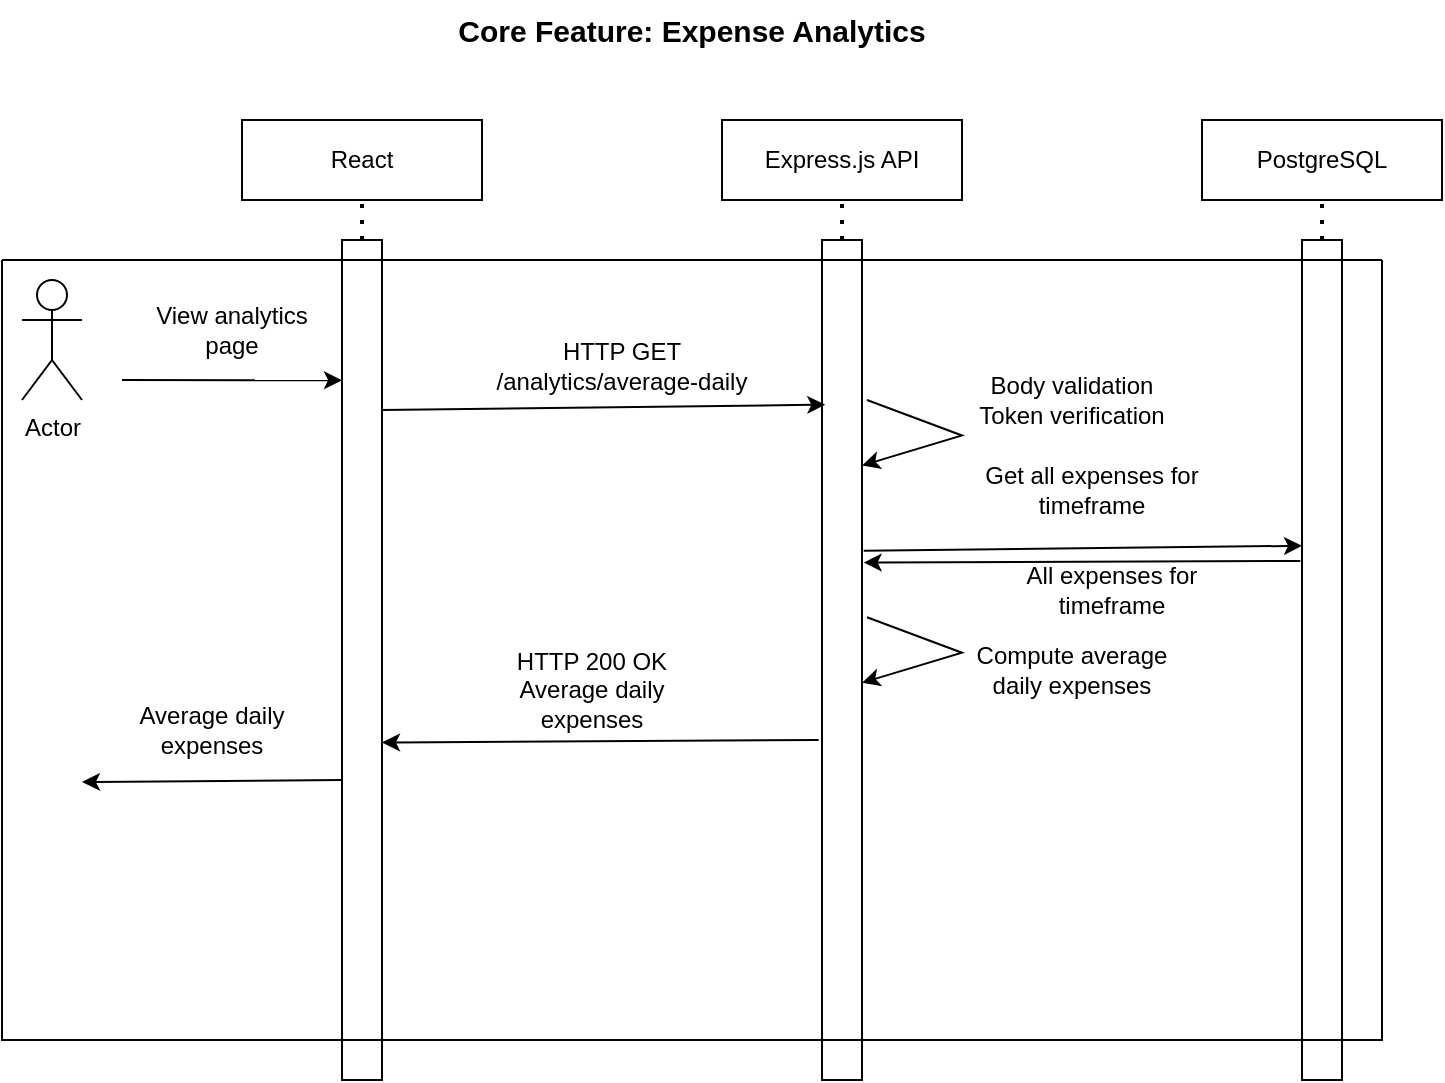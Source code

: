 <mxfile version="22.0.4" type="device">
  <diagram name="Page-1" id="OgnFMMcvPiokGAOucQf8">
    <mxGraphModel dx="1595" dy="632" grid="1" gridSize="10" guides="1" tooltips="1" connect="1" arrows="1" fold="1" page="0" pageScale="1" pageWidth="850" pageHeight="1100" math="0" shadow="0">
      <root>
        <mxCell id="0" />
        <mxCell id="1" parent="0" />
        <mxCell id="-f1xo0hFnVpbXjkeU6KR-1" value="Actor" style="shape=umlActor;verticalLabelPosition=bottom;verticalAlign=top;html=1;outlineConnect=0;" vertex="1" parent="1">
          <mxGeometry x="-30" y="200" width="30" height="60" as="geometry" />
        </mxCell>
        <mxCell id="-f1xo0hFnVpbXjkeU6KR-2" value="React" style="rounded=0;whiteSpace=wrap;html=1;" vertex="1" parent="1">
          <mxGeometry x="80" y="120" width="120" height="40" as="geometry" />
        </mxCell>
        <mxCell id="-f1xo0hFnVpbXjkeU6KR-3" value="Express.js API" style="rounded=0;whiteSpace=wrap;html=1;" vertex="1" parent="1">
          <mxGeometry x="320" y="120" width="120" height="40" as="geometry" />
        </mxCell>
        <mxCell id="-f1xo0hFnVpbXjkeU6KR-4" value="PostgreSQL" style="rounded=0;whiteSpace=wrap;html=1;" vertex="1" parent="1">
          <mxGeometry x="560" y="120" width="120" height="40" as="geometry" />
        </mxCell>
        <mxCell id="-f1xo0hFnVpbXjkeU6KR-8" value="&lt;span style=&quot;font-size: 15px;&quot;&gt;&lt;b&gt;Core Feature: Expense Analytics&lt;/b&gt;&lt;/span&gt;" style="text;html=1;strokeColor=none;fillColor=none;align=center;verticalAlign=middle;whiteSpace=wrap;rounded=0;" vertex="1" parent="1">
          <mxGeometry x="65" y="60" width="480" height="30" as="geometry" />
        </mxCell>
        <mxCell id="-f1xo0hFnVpbXjkeU6KR-13" value="" style="endArrow=classic;html=1;rounded=0;entryX=0;entryY=0.167;entryDx=0;entryDy=0;entryPerimeter=0;" edge="1" parent="1" target="-f1xo0hFnVpbXjkeU6KR-14">
          <mxGeometry width="50" height="50" relative="1" as="geometry">
            <mxPoint x="20" y="250" as="sourcePoint" />
            <mxPoint x="140" y="250" as="targetPoint" />
          </mxGeometry>
        </mxCell>
        <mxCell id="-f1xo0hFnVpbXjkeU6KR-14" value="" style="rounded=0;whiteSpace=wrap;html=1;" vertex="1" parent="1">
          <mxGeometry x="130" y="180" width="20" height="420" as="geometry" />
        </mxCell>
        <mxCell id="-f1xo0hFnVpbXjkeU6KR-15" value="" style="rounded=0;whiteSpace=wrap;html=1;" vertex="1" parent="1">
          <mxGeometry x="370" y="180" width="20" height="420" as="geometry" />
        </mxCell>
        <mxCell id="-f1xo0hFnVpbXjkeU6KR-16" value="" style="rounded=0;whiteSpace=wrap;html=1;" vertex="1" parent="1">
          <mxGeometry x="610" y="180" width="20" height="420" as="geometry" />
        </mxCell>
        <mxCell id="-f1xo0hFnVpbXjkeU6KR-17" value="" style="endArrow=classic;html=1;rounded=0;entryX=0.083;entryY=0.196;entryDx=0;entryDy=0;entryPerimeter=0;" edge="1" parent="1" target="-f1xo0hFnVpbXjkeU6KR-15">
          <mxGeometry width="50" height="50" relative="1" as="geometry">
            <mxPoint x="150" y="265" as="sourcePoint" />
            <mxPoint x="137" y="259" as="targetPoint" />
          </mxGeometry>
        </mxCell>
        <mxCell id="-f1xo0hFnVpbXjkeU6KR-21" value="" style="swimlane;startSize=0;" vertex="1" parent="1">
          <mxGeometry x="-40" y="190" width="690" height="390" as="geometry" />
        </mxCell>
        <mxCell id="-f1xo0hFnVpbXjkeU6KR-11" value="Body validation&lt;br&gt;Token verification" style="text;html=1;strokeColor=none;fillColor=none;align=center;verticalAlign=middle;whiteSpace=wrap;rounded=0;" vertex="1" parent="-f1xo0hFnVpbXjkeU6KR-21">
          <mxGeometry x="480" y="55" width="110" height="30" as="geometry" />
        </mxCell>
        <mxCell id="-f1xo0hFnVpbXjkeU6KR-19" value="" style="endArrow=classic;html=1;rounded=0;entryX=1;entryY=0.25;entryDx=0;entryDy=0;exitX=1.125;exitY=0.172;exitDx=0;exitDy=0;exitPerimeter=0;" edge="1" parent="-f1xo0hFnVpbXjkeU6KR-21">
          <mxGeometry width="50" height="50" relative="1" as="geometry">
            <mxPoint x="432.5" y="70" as="sourcePoint" />
            <mxPoint x="430" y="102.76" as="targetPoint" />
            <Array as="points">
              <mxPoint x="480" y="87.76" />
            </Array>
          </mxGeometry>
        </mxCell>
        <mxCell id="-f1xo0hFnVpbXjkeU6KR-12" value="Get all expenses for timeframe" style="text;html=1;strokeColor=none;fillColor=none;align=center;verticalAlign=middle;whiteSpace=wrap;rounded=0;" vertex="1" parent="-f1xo0hFnVpbXjkeU6KR-21">
          <mxGeometry x="490" y="100" width="110" height="30" as="geometry" />
        </mxCell>
        <mxCell id="-f1xo0hFnVpbXjkeU6KR-51" value="HTTP 200 OK&lt;br&gt;Average daily expenses" style="text;html=1;strokeColor=none;fillColor=none;align=center;verticalAlign=middle;whiteSpace=wrap;rounded=0;" vertex="1" parent="-f1xo0hFnVpbXjkeU6KR-21">
          <mxGeometry x="250" y="200" width="90" height="30" as="geometry" />
        </mxCell>
        <mxCell id="-f1xo0hFnVpbXjkeU6KR-9" value="View analytics page" style="text;html=1;strokeColor=none;fillColor=none;align=center;verticalAlign=middle;whiteSpace=wrap;rounded=0;" vertex="1" parent="-f1xo0hFnVpbXjkeU6KR-21">
          <mxGeometry x="70" y="20" width="90" height="30" as="geometry" />
        </mxCell>
        <mxCell id="-f1xo0hFnVpbXjkeU6KR-10" value="HTTP GET&lt;br&gt;/analytics/average-daily" style="text;html=1;strokeColor=none;fillColor=none;align=center;verticalAlign=middle;whiteSpace=wrap;rounded=0;" vertex="1" parent="-f1xo0hFnVpbXjkeU6KR-21">
          <mxGeometry x="240" y="40" width="140" height="25" as="geometry" />
        </mxCell>
        <mxCell id="-f1xo0hFnVpbXjkeU6KR-67" value="All expenses for timeframe" style="text;html=1;strokeColor=none;fillColor=none;align=center;verticalAlign=middle;whiteSpace=wrap;rounded=0;" vertex="1" parent="-f1xo0hFnVpbXjkeU6KR-21">
          <mxGeometry x="490" y="150" width="130" height="30" as="geometry" />
        </mxCell>
        <mxCell id="-f1xo0hFnVpbXjkeU6KR-68" value="" style="endArrow=classic;html=1;rounded=0;entryX=1;entryY=0.25;entryDx=0;entryDy=0;exitX=1.125;exitY=0.172;exitDx=0;exitDy=0;exitPerimeter=0;" edge="1" parent="-f1xo0hFnVpbXjkeU6KR-21">
          <mxGeometry width="50" height="50" relative="1" as="geometry">
            <mxPoint x="432.5" y="178.62" as="sourcePoint" />
            <mxPoint x="430" y="211.38" as="targetPoint" />
            <Array as="points">
              <mxPoint x="480" y="196.38" />
            </Array>
          </mxGeometry>
        </mxCell>
        <mxCell id="-f1xo0hFnVpbXjkeU6KR-69" value="Compute average daily expenses" style="text;html=1;strokeColor=none;fillColor=none;align=center;verticalAlign=middle;whiteSpace=wrap;rounded=0;" vertex="1" parent="-f1xo0hFnVpbXjkeU6KR-21">
          <mxGeometry x="480" y="190" width="110" height="30" as="geometry" />
        </mxCell>
        <mxCell id="-f1xo0hFnVpbXjkeU6KR-50" value="" style="endArrow=classic;html=1;rounded=0;entryX=1;entryY=0.357;entryDx=0;entryDy=0;exitX=-0.083;exitY=0.354;exitDx=0;exitDy=0;exitPerimeter=0;entryPerimeter=0;" edge="1" parent="-f1xo0hFnVpbXjkeU6KR-21">
          <mxGeometry width="50" height="50" relative="1" as="geometry">
            <mxPoint x="408.34" y="240.0" as="sourcePoint" />
            <mxPoint x="190" y="241.26" as="targetPoint" />
          </mxGeometry>
        </mxCell>
        <mxCell id="-f1xo0hFnVpbXjkeU6KR-52" value="" style="endArrow=classic;html=1;rounded=0;exitX=-0.083;exitY=0.354;exitDx=0;exitDy=0;exitPerimeter=0;" edge="1" parent="-f1xo0hFnVpbXjkeU6KR-21">
          <mxGeometry width="50" height="50" relative="1" as="geometry">
            <mxPoint x="170" y="260" as="sourcePoint" />
            <mxPoint x="40" y="261" as="targetPoint" />
          </mxGeometry>
        </mxCell>
        <mxCell id="-f1xo0hFnVpbXjkeU6KR-71" value="Average daily expenses" style="text;html=1;strokeColor=none;fillColor=none;align=center;verticalAlign=middle;whiteSpace=wrap;rounded=0;" vertex="1" parent="-f1xo0hFnVpbXjkeU6KR-21">
          <mxGeometry x="60" y="220" width="90" height="30" as="geometry" />
        </mxCell>
        <mxCell id="-f1xo0hFnVpbXjkeU6KR-59" value="" style="endArrow=none;dashed=1;html=1;dashPattern=1 3;strokeWidth=2;rounded=0;entryX=0.5;entryY=1;entryDx=0;entryDy=0;exitX=0.5;exitY=0;exitDx=0;exitDy=0;" edge="1" parent="1" source="-f1xo0hFnVpbXjkeU6KR-14" target="-f1xo0hFnVpbXjkeU6KR-2">
          <mxGeometry width="50" height="50" relative="1" as="geometry">
            <mxPoint x="360" y="450" as="sourcePoint" />
            <mxPoint x="410" y="400" as="targetPoint" />
          </mxGeometry>
        </mxCell>
        <mxCell id="-f1xo0hFnVpbXjkeU6KR-61" value="" style="endArrow=none;dashed=1;html=1;dashPattern=1 3;strokeWidth=2;rounded=0;entryX=0.5;entryY=1;entryDx=0;entryDy=0;" edge="1" parent="1" target="-f1xo0hFnVpbXjkeU6KR-3">
          <mxGeometry width="50" height="50" relative="1" as="geometry">
            <mxPoint x="380" y="180" as="sourcePoint" />
            <mxPoint x="410" y="400" as="targetPoint" />
          </mxGeometry>
        </mxCell>
        <mxCell id="-f1xo0hFnVpbXjkeU6KR-62" value="" style="endArrow=none;dashed=1;html=1;dashPattern=1 3;strokeWidth=2;rounded=0;entryX=0.5;entryY=1;entryDx=0;entryDy=0;exitX=0.5;exitY=0;exitDx=0;exitDy=0;" edge="1" parent="1" source="-f1xo0hFnVpbXjkeU6KR-16" target="-f1xo0hFnVpbXjkeU6KR-4">
          <mxGeometry width="50" height="50" relative="1" as="geometry">
            <mxPoint x="160" y="200" as="sourcePoint" />
            <mxPoint x="160" y="180" as="targetPoint" />
          </mxGeometry>
        </mxCell>
        <mxCell id="-f1xo0hFnVpbXjkeU6KR-66" value="" style="endArrow=classic;html=1;rounded=0;entryX=1.042;entryY=0.384;entryDx=0;entryDy=0;exitX=-0.042;exitY=0.382;exitDx=0;exitDy=0;exitPerimeter=0;entryPerimeter=0;" edge="1" parent="1" source="-f1xo0hFnVpbXjkeU6KR-16" target="-f1xo0hFnVpbXjkeU6KR-15">
          <mxGeometry width="50" height="50" relative="1" as="geometry">
            <mxPoint x="432" y="341" as="sourcePoint" />
            <mxPoint x="650" y="340" as="targetPoint" />
          </mxGeometry>
        </mxCell>
        <mxCell id="-f1xo0hFnVpbXjkeU6KR-70" value="" style="endArrow=classic;html=1;rounded=0;entryX=0;entryY=0.364;entryDx=0;entryDy=0;entryPerimeter=0;exitX=1.042;exitY=0.37;exitDx=0;exitDy=0;exitPerimeter=0;" edge="1" parent="1" source="-f1xo0hFnVpbXjkeU6KR-15" target="-f1xo0hFnVpbXjkeU6KR-16">
          <mxGeometry width="50" height="50" relative="1" as="geometry">
            <mxPoint x="360" y="370" as="sourcePoint" />
            <mxPoint x="410" y="320" as="targetPoint" />
          </mxGeometry>
        </mxCell>
      </root>
    </mxGraphModel>
  </diagram>
</mxfile>
